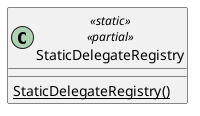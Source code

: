@startuml
class StaticDelegateRegistry <<static>> <<partial>> {
    {static} StaticDelegateRegistry()
}
@enduml

